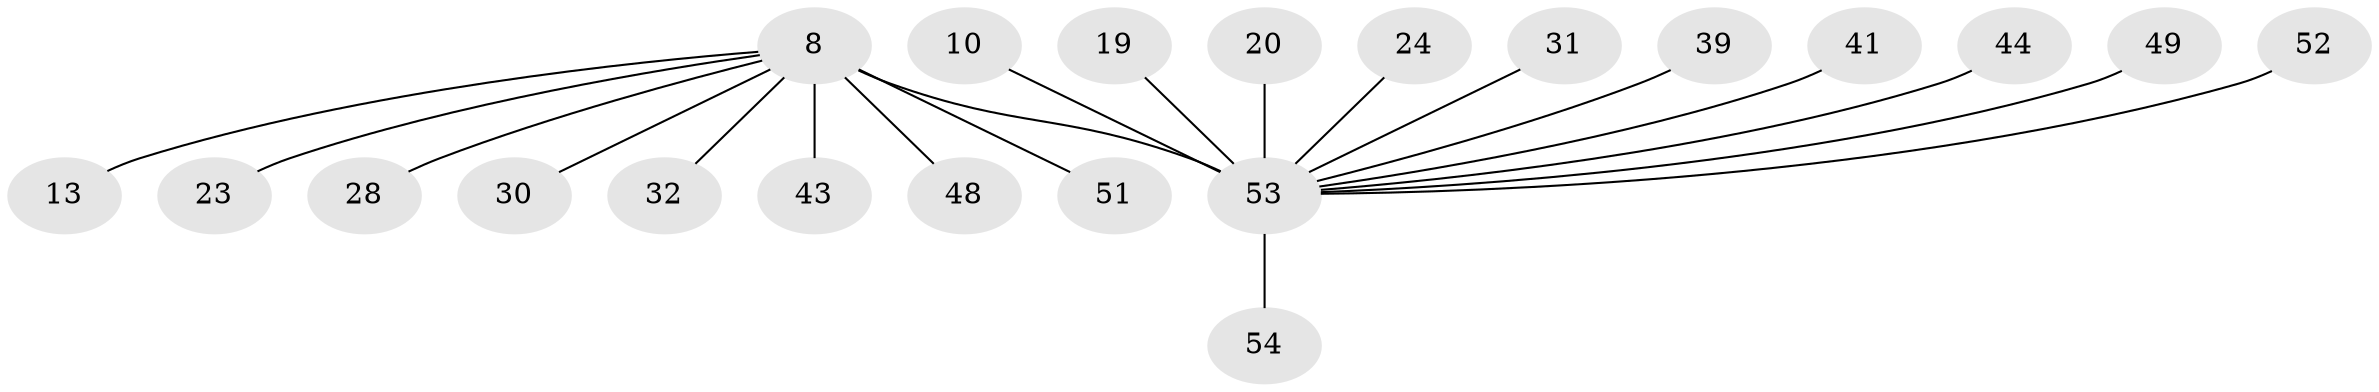 // original degree distribution, {4: 0.037037037037037035, 8: 0.07407407407407407, 3: 0.1111111111111111, 5: 0.05555555555555555, 2: 0.2222222222222222, 1: 0.5}
// Generated by graph-tools (version 1.1) at 2025/58/03/04/25 21:58:28]
// undirected, 21 vertices, 20 edges
graph export_dot {
graph [start="1"]
  node [color=gray90,style=filled];
  8 [super="+3"];
  10;
  13;
  19;
  20;
  23;
  24;
  28;
  30 [super="+11"];
  31 [super="+27"];
  32 [super="+21"];
  39 [super="+36"];
  41;
  43;
  44;
  48 [super="+35"];
  49 [super="+37+42"];
  51 [super="+26+45+47"];
  52;
  53 [super="+50+9+40+16"];
  54;
  8 -- 13;
  8 -- 28;
  8 -- 43;
  8 -- 23;
  8 -- 30;
  8 -- 32;
  8 -- 51;
  8 -- 48;
  8 -- 53 [weight=7];
  10 -- 53 [weight=3];
  19 -- 53;
  20 -- 53;
  24 -- 53;
  31 -- 53 [weight=2];
  39 -- 53;
  41 -- 53;
  44 -- 53;
  49 -- 53;
  52 -- 53;
  53 -- 54;
}
